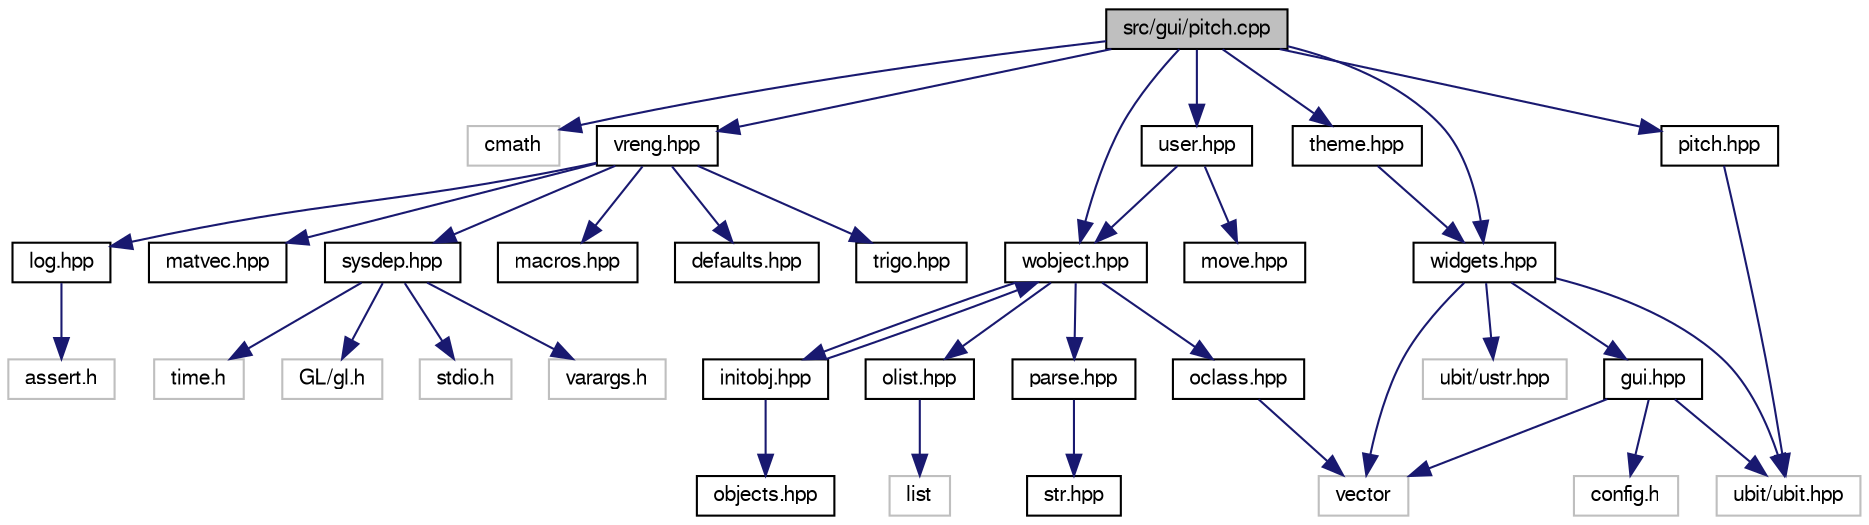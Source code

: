 digraph "src/gui/pitch.cpp"
{
 // LATEX_PDF_SIZE
  bgcolor="transparent";
  edge [fontname="FreeSans",fontsize="10",labelfontname="FreeSans",labelfontsize="10"];
  node [fontname="FreeSans",fontsize="10",shape=record];
  Node1 [label="src/gui/pitch.cpp",height=0.2,width=0.4,color="black", fillcolor="grey75", style="filled", fontcolor="black",tooltip=" "];
  Node1 -> Node2 [color="midnightblue",fontsize="10",style="solid",fontname="FreeSans"];
  Node2 [label="cmath",height=0.2,width=0.4,color="grey75",tooltip=" "];
  Node1 -> Node3 [color="midnightblue",fontsize="10",style="solid",fontname="FreeSans"];
  Node3 [label="vreng.hpp",height=0.2,width=0.4,color="black",URL="$a00143.html",tooltip=" "];
  Node3 -> Node4 [color="midnightblue",fontsize="10",style="solid",fontname="FreeSans"];
  Node4 [label="sysdep.hpp",height=0.2,width=0.4,color="black",URL="$a00182.html",tooltip=" "];
  Node4 -> Node5 [color="midnightblue",fontsize="10",style="solid",fontname="FreeSans"];
  Node5 [label="stdio.h",height=0.2,width=0.4,color="grey75",tooltip=" "];
  Node4 -> Node6 [color="midnightblue",fontsize="10",style="solid",fontname="FreeSans"];
  Node6 [label="varargs.h",height=0.2,width=0.4,color="grey75",tooltip=" "];
  Node4 -> Node7 [color="midnightblue",fontsize="10",style="solid",fontname="FreeSans"];
  Node7 [label="time.h",height=0.2,width=0.4,color="grey75",tooltip=" "];
  Node4 -> Node8 [color="midnightblue",fontsize="10",style="solid",fontname="FreeSans"];
  Node8 [label="GL/gl.h",height=0.2,width=0.4,color="grey75",tooltip=" "];
  Node3 -> Node9 [color="midnightblue",fontsize="10",style="solid",fontname="FreeSans"];
  Node9 [label="macros.hpp",height=0.2,width=0.4,color="black",URL="$a00047.html",tooltip=" "];
  Node3 -> Node10 [color="midnightblue",fontsize="10",style="solid",fontname="FreeSans"];
  Node10 [label="defaults.hpp",height=0.2,width=0.4,color="black",URL="$a00014.html",tooltip=" "];
  Node3 -> Node11 [color="midnightblue",fontsize="10",style="solid",fontname="FreeSans"];
  Node11 [label="trigo.hpp",height=0.2,width=0.4,color="black",URL="$a00119.html",tooltip=" "];
  Node3 -> Node12 [color="midnightblue",fontsize="10",style="solid",fontname="FreeSans"];
  Node12 [label="log.hpp",height=0.2,width=0.4,color="black",URL="$a00044.html",tooltip=" "];
  Node12 -> Node13 [color="midnightblue",fontsize="10",style="solid",fontname="FreeSans"];
  Node13 [label="assert.h",height=0.2,width=0.4,color="grey75",tooltip=" "];
  Node3 -> Node14 [color="midnightblue",fontsize="10",style="solid",fontname="FreeSans"];
  Node14 [label="matvec.hpp",height=0.2,width=0.4,color="black",URL="$a00053.html",tooltip=" "];
  Node1 -> Node15 [color="midnightblue",fontsize="10",style="solid",fontname="FreeSans"];
  Node15 [label="user.hpp",height=0.2,width=0.4,color="black",URL="$a00788.html",tooltip=" "];
  Node15 -> Node16 [color="midnightblue",fontsize="10",style="solid",fontname="FreeSans"];
  Node16 [label="wobject.hpp",height=0.2,width=0.4,color="black",URL="$a00866.html",tooltip=" "];
  Node16 -> Node17 [color="midnightblue",fontsize="10",style="solid",fontname="FreeSans"];
  Node17 [label="oclass.hpp",height=0.2,width=0.4,color="black",URL="$a00626.html",tooltip=" "];
  Node17 -> Node18 [color="midnightblue",fontsize="10",style="solid",fontname="FreeSans"];
  Node18 [label="vector",height=0.2,width=0.4,color="grey75",tooltip=" "];
  Node16 -> Node19 [color="midnightblue",fontsize="10",style="solid",fontname="FreeSans"];
  Node19 [label="olist.hpp",height=0.2,width=0.4,color="black",URL="$a00632.html",tooltip=" "];
  Node19 -> Node20 [color="midnightblue",fontsize="10",style="solid",fontname="FreeSans"];
  Node20 [label="list",height=0.2,width=0.4,color="grey75",tooltip=" "];
  Node16 -> Node21 [color="midnightblue",fontsize="10",style="solid",fontname="FreeSans"];
  Node21 [label="parse.hpp",height=0.2,width=0.4,color="black",URL="$a00638.html",tooltip=" "];
  Node21 -> Node22 [color="midnightblue",fontsize="10",style="solid",fontname="FreeSans"];
  Node22 [label="str.hpp",height=0.2,width=0.4,color="black",URL="$a00179.html",tooltip=" "];
  Node16 -> Node23 [color="midnightblue",fontsize="10",style="solid",fontname="FreeSans"];
  Node23 [label="initobj.hpp",height=0.2,width=0.4,color="black",URL="$a00554.html",tooltip=" "];
  Node23 -> Node24 [color="midnightblue",fontsize="10",style="solid",fontname="FreeSans"];
  Node24 [label="objects.hpp",height=0.2,width=0.4,color="black",URL="$a00620.html",tooltip=" "];
  Node23 -> Node16 [color="midnightblue",fontsize="10",style="solid",fontname="FreeSans"];
  Node15 -> Node25 [color="midnightblue",fontsize="10",style="solid",fontname="FreeSans"];
  Node25 [label="move.hpp",height=0.2,width=0.4,color="black",URL="$a00596.html",tooltip=" "];
  Node1 -> Node26 [color="midnightblue",fontsize="10",style="solid",fontname="FreeSans"];
  Node26 [label="widgets.hpp",height=0.2,width=0.4,color="black",URL="$a00263.html",tooltip=" "];
  Node26 -> Node18 [color="midnightblue",fontsize="10",style="solid",fontname="FreeSans"];
  Node26 -> Node27 [color="midnightblue",fontsize="10",style="solid",fontname="FreeSans"];
  Node27 [label="ubit/ubit.hpp",height=0.2,width=0.4,color="grey75",tooltip=" "];
  Node26 -> Node28 [color="midnightblue",fontsize="10",style="solid",fontname="FreeSans"];
  Node28 [label="gui.hpp",height=0.2,width=0.4,color="black",URL="$a00209.html",tooltip=" "];
  Node28 -> Node29 [color="midnightblue",fontsize="10",style="solid",fontname="FreeSans"];
  Node29 [label="config.h",height=0.2,width=0.4,color="grey75",tooltip=" "];
  Node28 -> Node18 [color="midnightblue",fontsize="10",style="solid",fontname="FreeSans"];
  Node28 -> Node27 [color="midnightblue",fontsize="10",style="solid",fontname="FreeSans"];
  Node26 -> Node30 [color="midnightblue",fontsize="10",style="solid",fontname="FreeSans"];
  Node30 [label="ubit/ustr.hpp",height=0.2,width=0.4,color="grey75",tooltip=" "];
  Node1 -> Node31 [color="midnightblue",fontsize="10",style="solid",fontname="FreeSans"];
  Node31 [label="pitch.hpp",height=0.2,width=0.4,color="black",URL="$a00251.html",tooltip=" "];
  Node31 -> Node27 [color="midnightblue",fontsize="10",style="solid",fontname="FreeSans"];
  Node1 -> Node32 [color="midnightblue",fontsize="10",style="solid",fontname="FreeSans"];
  Node32 [label="theme.hpp",height=0.2,width=0.4,color="black",URL="$a00257.html",tooltip=" "];
  Node32 -> Node26 [color="midnightblue",fontsize="10",style="solid",fontname="FreeSans"];
  Node1 -> Node16 [color="midnightblue",fontsize="10",style="solid",fontname="FreeSans"];
}
